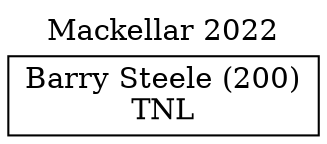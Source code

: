// House preference flow
digraph "Barry Steele (200)_Mackellar_2022" {
	graph [label="Mackellar 2022" labelloc=t mclimit=10]
	node [shape=box]
	"Barry Steele (200)" [label="Barry Steele (200)
TNL"]
}
